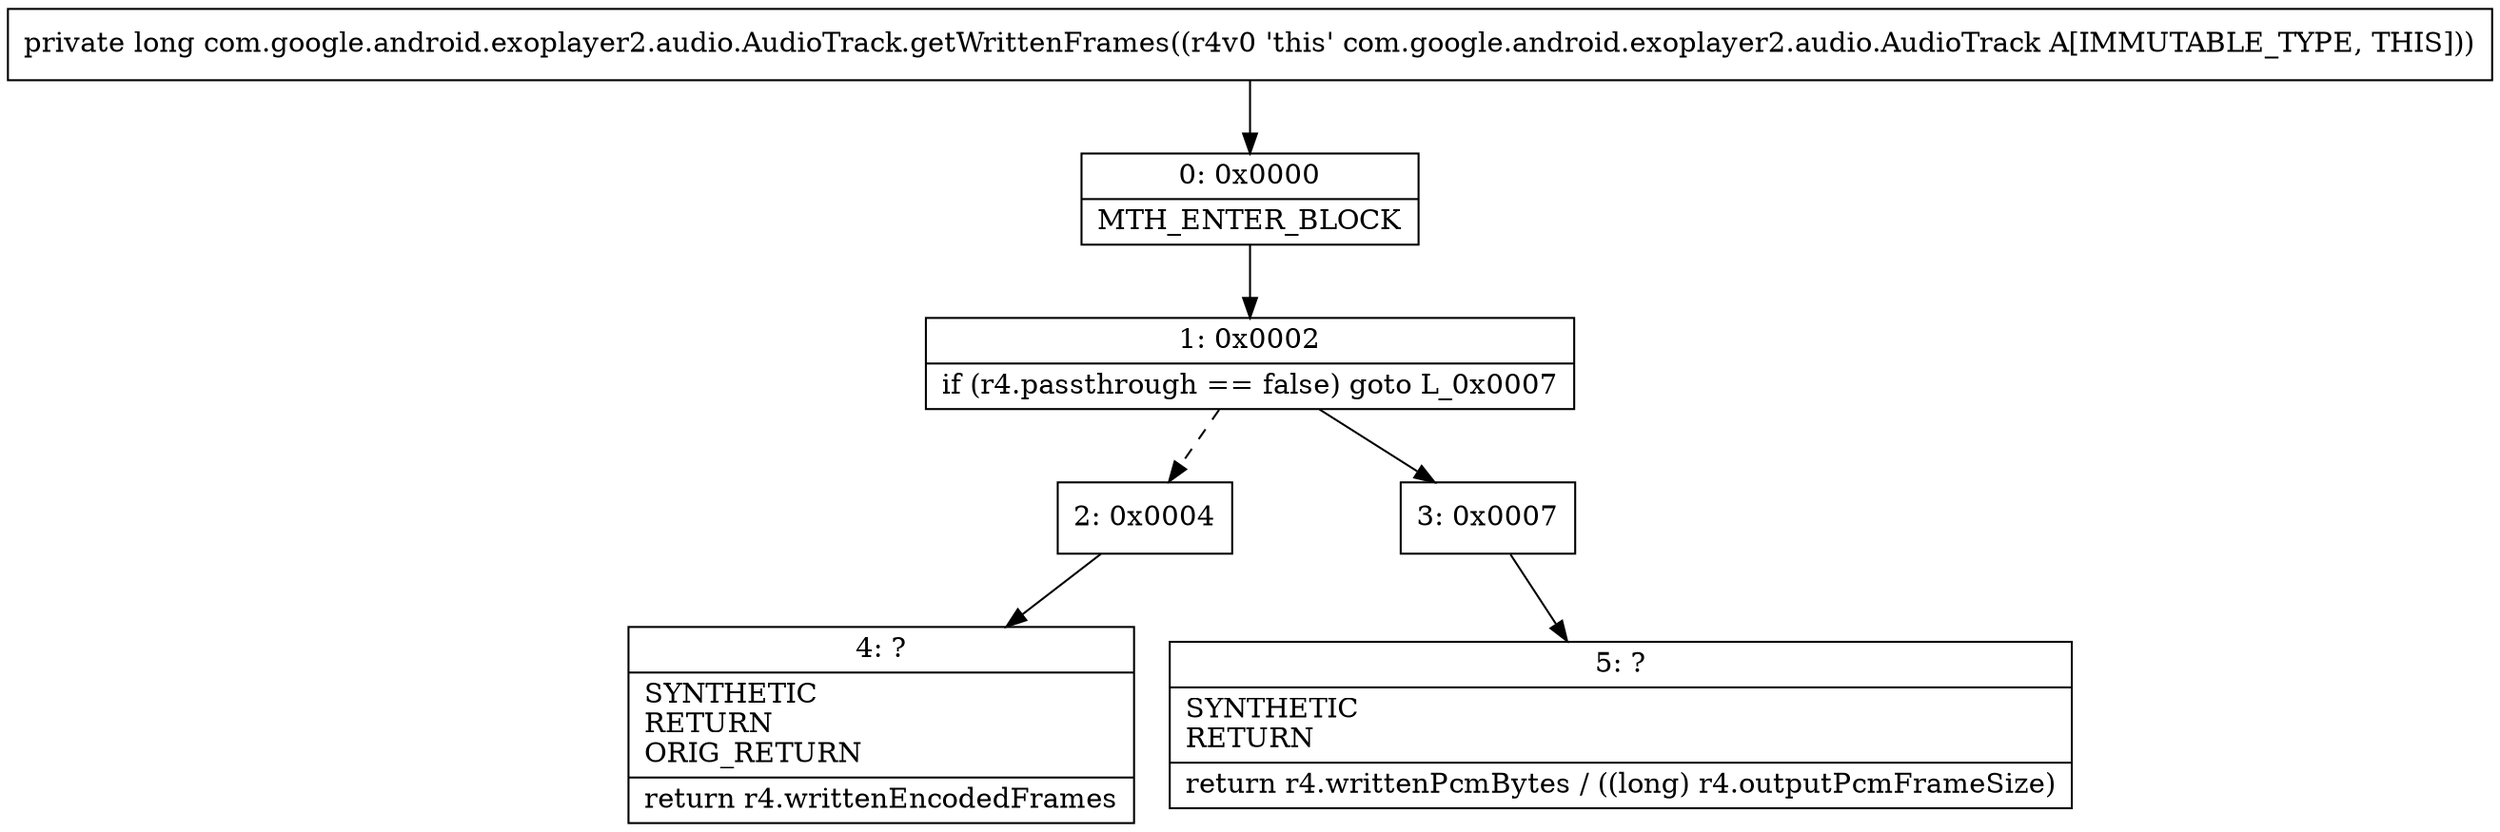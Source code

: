 digraph "CFG forcom.google.android.exoplayer2.audio.AudioTrack.getWrittenFrames()J" {
Node_0 [shape=record,label="{0\:\ 0x0000|MTH_ENTER_BLOCK\l}"];
Node_1 [shape=record,label="{1\:\ 0x0002|if (r4.passthrough == false) goto L_0x0007\l}"];
Node_2 [shape=record,label="{2\:\ 0x0004}"];
Node_3 [shape=record,label="{3\:\ 0x0007}"];
Node_4 [shape=record,label="{4\:\ ?|SYNTHETIC\lRETURN\lORIG_RETURN\l|return r4.writtenEncodedFrames\l}"];
Node_5 [shape=record,label="{5\:\ ?|SYNTHETIC\lRETURN\l|return r4.writtenPcmBytes \/ ((long) r4.outputPcmFrameSize)\l}"];
MethodNode[shape=record,label="{private long com.google.android.exoplayer2.audio.AudioTrack.getWrittenFrames((r4v0 'this' com.google.android.exoplayer2.audio.AudioTrack A[IMMUTABLE_TYPE, THIS])) }"];
MethodNode -> Node_0;
Node_0 -> Node_1;
Node_1 -> Node_2[style=dashed];
Node_1 -> Node_3;
Node_2 -> Node_4;
Node_3 -> Node_5;
}

